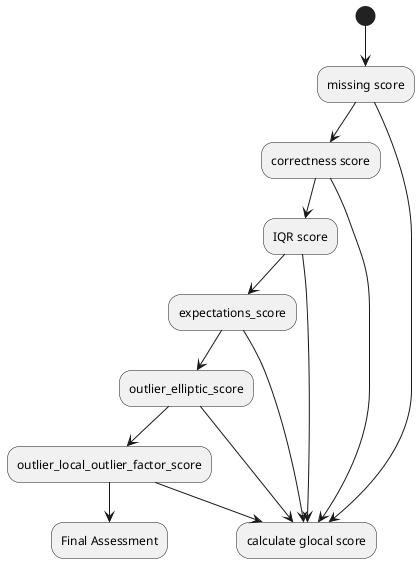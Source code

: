 @startuml
(*) --> "missing score"

"missing score" --> "correctness score"

"missing score" --> "calculate glocal score"


"correctness score" --> "IQR score"

"correctness score" --> "calculate glocal score"

"IQR score" --> "expectations_score"

"IQR score" --> "calculate glocal score"

"expectations_score" --> "outlier_elliptic_score"

"expectations_score" --> "calculate glocal score"

"outlier_elliptic_score" --> "outlier_local_outlier_factor_score"

"outlier_local_outlier_factor_score" --> "Final Assessment"

"outlier_elliptic_score" -->  "calculate glocal score"

"outlier_local_outlier_factor_score" -->  "calculate glocal score"


@enduml